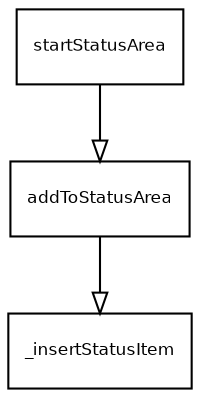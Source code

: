 digraph G {
        fontname = "Bitstream Vera Sans"
        fontsize = 8

        node [
                fontname = "Bitstream Vera Sans"
                fontsize = 8
                shape = "record"
        ]

        edge [
                fontname = "Bitstream Vera Sans"
                fontsize = 8
        ]

        startStatusArea [
                label = "{startStatusArea}"
        ]
        addToStatusArea [
                label = "{addToStatusArea}"
        ]
        _insertStatusItem [
                label = "{_insertStatusItem}"
        ]
		edge [
				arrowhead = "empty"
		]

		startStatusArea -> addToStatusArea
        addToStatusArea -> _insertStatusItem

}
